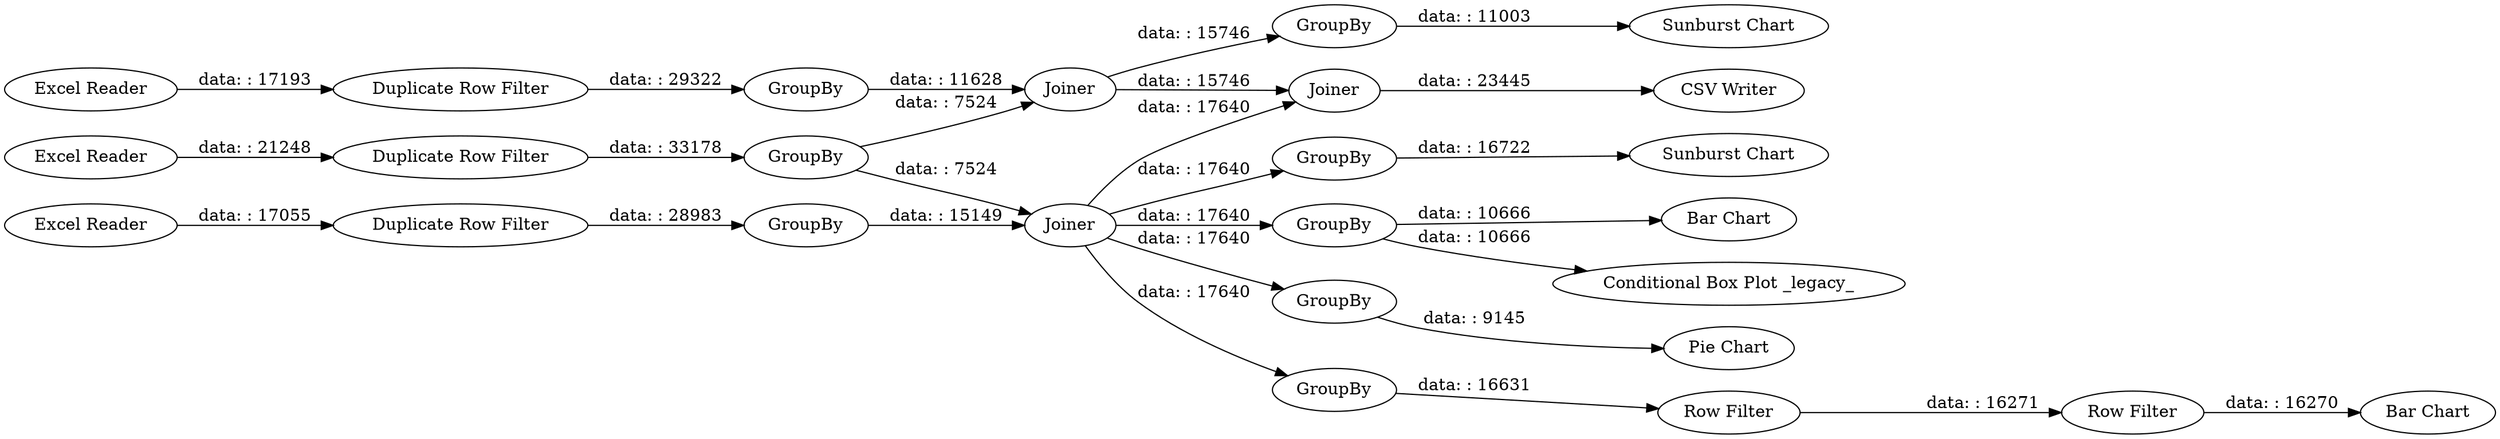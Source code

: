 digraph {
	"3826216642541216271_40" [label="Pie Chart"]
	"3826216642541216271_45" [label="Sunburst Chart"]
	"3826216642541216271_21" [label="Sunburst Chart"]
	"3826216642541216271_13" [label=Joiner]
	"3826216642541216271_4" [label=GroupBy]
	"3826216642541216271_26" [label="Duplicate Row Filter"]
	"3826216642541216271_1" [label="Excel Reader"]
	"3826216642541216271_6" [label=GroupBy]
	"3826216642541216271_44" [label=GroupBy]
	"3826216642541216271_18" [label="Bar Chart"]
	"3826216642541216271_31" [label="Bar Chart"]
	"3826216642541216271_9" [label=Joiner]
	"3826216642541216271_36" [label="Conditional Box Plot _legacy_"]
	"3826216642541216271_19" [label=GroupBy]
	"3826216642541216271_2" [label="Excel Reader"]
	"3826216642541216271_17" [label=GroupBy]
	"3826216642541216271_35" [label=GroupBy]
	"3826216642541216271_39" [label="Row Filter"]
	"3826216642541216271_29" [label=Joiner]
	"3826216642541216271_3" [label="Excel Reader"]
	"3826216642541216271_37" [label="CSV Writer"]
	"3826216642541216271_5" [label=GroupBy]
	"3826216642541216271_38" [label="Row Filter"]
	"3826216642541216271_27" [label="Duplicate Row Filter"]
	"3826216642541216271_10" [label=GroupBy]
	"3826216642541216271_28" [label="Duplicate Row Filter"]
	"3826216642541216271_2" -> "3826216642541216271_27" [label="data: : 17055"]
	"3826216642541216271_4" -> "3826216642541216271_13" [label="data: : 11628"]
	"3826216642541216271_29" -> "3826216642541216271_37" [label="data: : 23445"]
	"3826216642541216271_10" -> "3826216642541216271_38" [label="data: : 16631"]
	"3826216642541216271_28" -> "3826216642541216271_6" [label="data: : 33178"]
	"3826216642541216271_27" -> "3826216642541216271_5" [label="data: : 28983"]
	"3826216642541216271_19" -> "3826216642541216271_36" [label="data: : 10666"]
	"3826216642541216271_6" -> "3826216642541216271_9" [label="data: : 7524"]
	"3826216642541216271_3" -> "3826216642541216271_28" [label="data: : 21248"]
	"3826216642541216271_39" -> "3826216642541216271_31" [label="data: : 16270"]
	"3826216642541216271_9" -> "3826216642541216271_29" [label="data: : 17640"]
	"3826216642541216271_26" -> "3826216642541216271_4" [label="data: : 29322"]
	"3826216642541216271_9" -> "3826216642541216271_17" [label="data: : 17640"]
	"3826216642541216271_17" -> "3826216642541216271_40" [label="data: : 9145"]
	"3826216642541216271_13" -> "3826216642541216271_35" [label="data: : 15746"]
	"3826216642541216271_9" -> "3826216642541216271_10" [label="data: : 17640"]
	"3826216642541216271_9" -> "3826216642541216271_19" [label="data: : 17640"]
	"3826216642541216271_6" -> "3826216642541216271_13" [label="data: : 7524"]
	"3826216642541216271_9" -> "3826216642541216271_44" [label="data: : 17640"]
	"3826216642541216271_44" -> "3826216642541216271_45" [label="data: : 16722"]
	"3826216642541216271_13" -> "3826216642541216271_29" [label="data: : 15746"]
	"3826216642541216271_1" -> "3826216642541216271_26" [label="data: : 17193"]
	"3826216642541216271_5" -> "3826216642541216271_9" [label="data: : 15149"]
	"3826216642541216271_38" -> "3826216642541216271_39" [label="data: : 16271"]
	"3826216642541216271_35" -> "3826216642541216271_21" [label="data: : 11003"]
	"3826216642541216271_19" -> "3826216642541216271_18" [label="data: : 10666"]
	rankdir=LR
}
